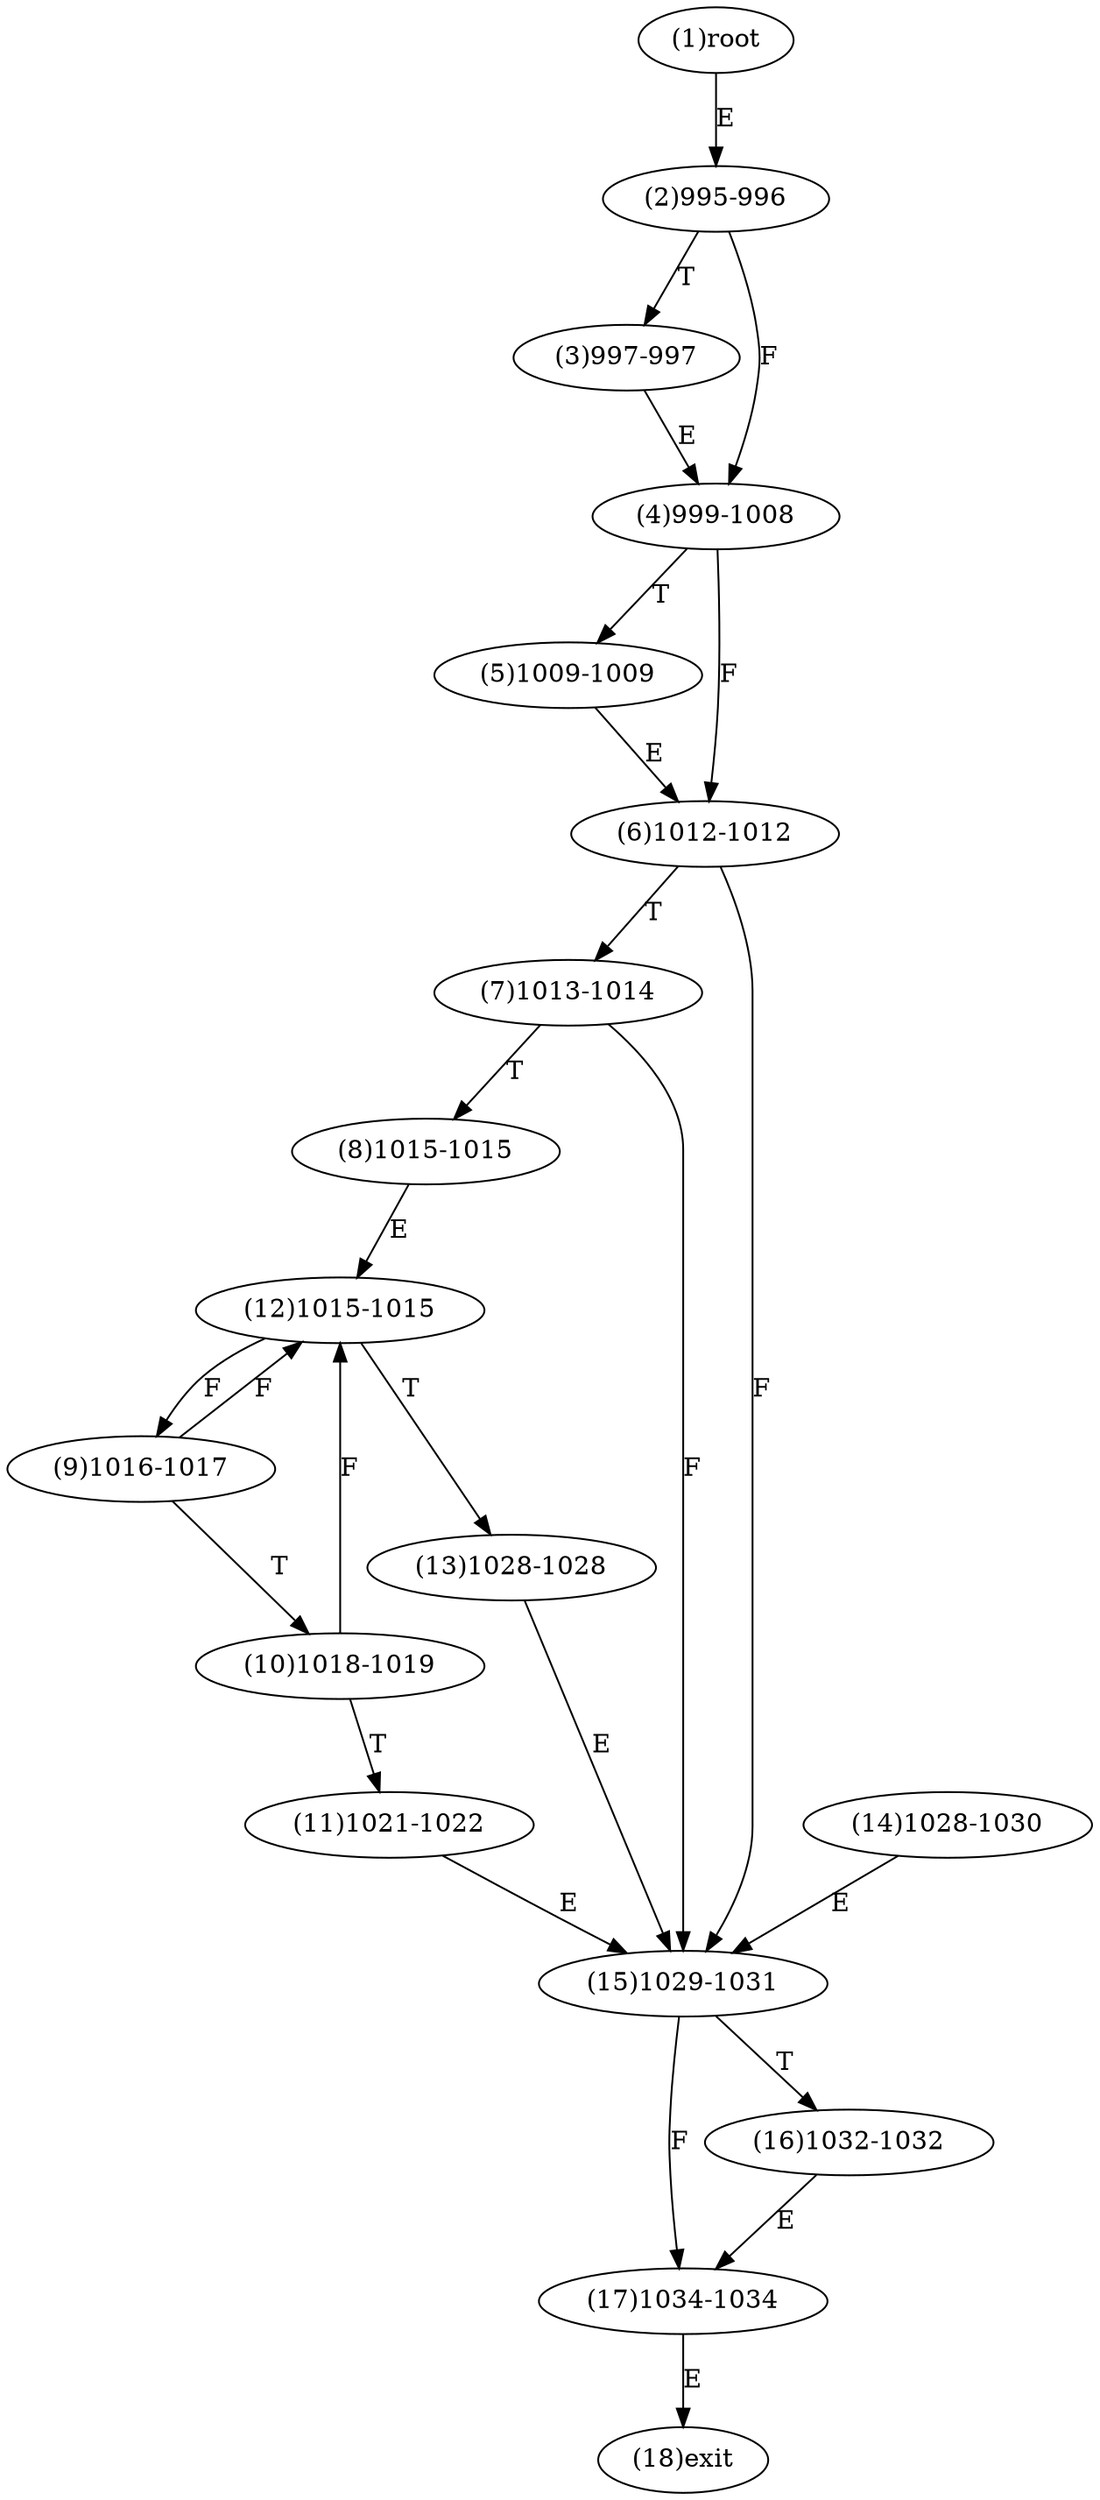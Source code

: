 digraph "" { 
1[ label="(1)root"];
2[ label="(2)995-996"];
3[ label="(3)997-997"];
4[ label="(4)999-1008"];
5[ label="(5)1009-1009"];
6[ label="(6)1012-1012"];
7[ label="(7)1013-1014"];
8[ label="(8)1015-1015"];
9[ label="(9)1016-1017"];
10[ label="(10)1018-1019"];
11[ label="(11)1021-1022"];
12[ label="(12)1015-1015"];
13[ label="(13)1028-1028"];
14[ label="(14)1028-1030"];
15[ label="(15)1029-1031"];
17[ label="(17)1034-1034"];
16[ label="(16)1032-1032"];
18[ label="(18)exit"];
1->2[ label="E"];
2->4[ label="F"];
2->3[ label="T"];
3->4[ label="E"];
4->6[ label="F"];
4->5[ label="T"];
5->6[ label="E"];
6->15[ label="F"];
6->7[ label="T"];
7->15[ label="F"];
7->8[ label="T"];
8->12[ label="E"];
9->12[ label="F"];
9->10[ label="T"];
10->12[ label="F"];
10->11[ label="T"];
11->15[ label="E"];
12->9[ label="F"];
12->13[ label="T"];
13->15[ label="E"];
14->15[ label="E"];
15->17[ label="F"];
15->16[ label="T"];
16->17[ label="E"];
17->18[ label="E"];
}